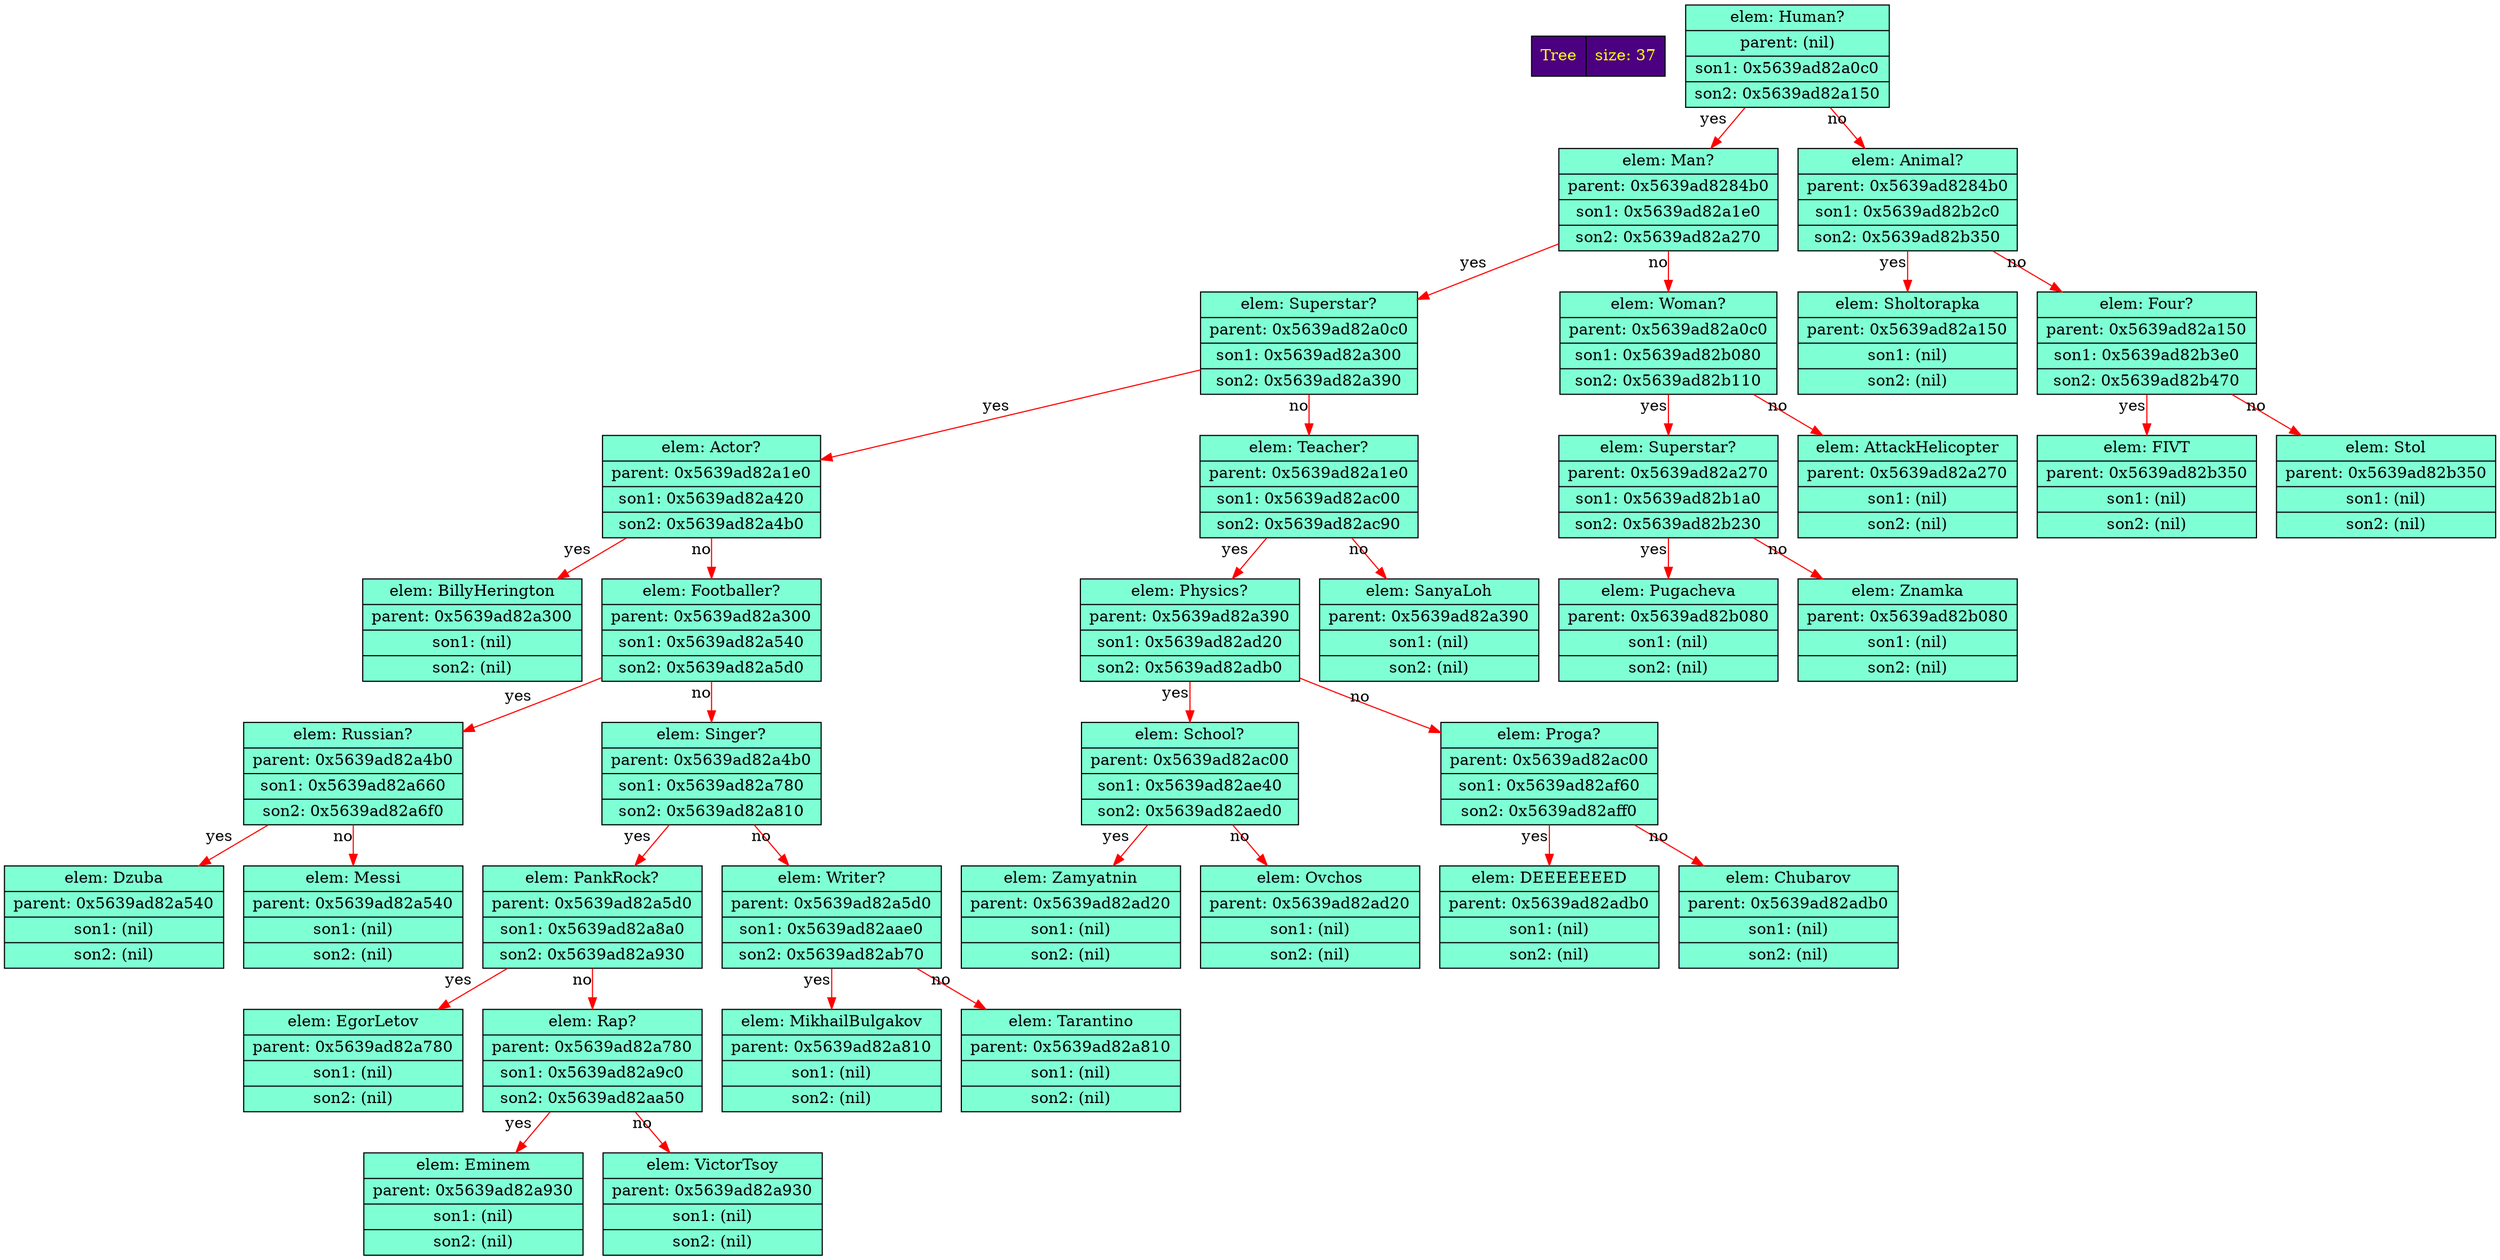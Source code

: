 digraph {
graph [dpi = 100]rankdir = TB;
node [ shape=record ];
Tree [label = "Tree|size: 37", style = "filled", rankdir = TB, fillcolor = "indigo", fontcolor = "yellow"];
struct0x5639ad8284b0 [
label = "{<data>elem: Human?|<parent>parent: (nil)|<son1>son1: 0x5639ad82a0c0|<son2>son2: 0x5639ad82a150}", style = "filled", color = "black", fillcolor = "aquamarine" 
];
struct0x5639ad82a0c0 [
label = "{<data>elem: Man?|<parent>parent: 0x5639ad8284b0|<son1>son1: 0x5639ad82a1e0|<son2>son2: 0x5639ad82a270}", style = "filled", color = "black", fillcolor = "aquamarine" 
];
struct0x5639ad8284b0 -> struct0x5639ad82a0c0 [xlabel = "yes" weight=900 constraint=true color=red];
struct0x5639ad82a1e0 [
label = "{<data>elem: Superstar?|<parent>parent: 0x5639ad82a0c0|<son1>son1: 0x5639ad82a300|<son2>son2: 0x5639ad82a390}", style = "filled", color = "black", fillcolor = "aquamarine" 
];
struct0x5639ad82a0c0 -> struct0x5639ad82a1e0 [xlabel = "yes" weight=900 constraint=true color=red];
struct0x5639ad82a300 [
label = "{<data>elem: Actor?|<parent>parent: 0x5639ad82a1e0|<son1>son1: 0x5639ad82a420|<son2>son2: 0x5639ad82a4b0}", style = "filled", color = "black", fillcolor = "aquamarine" 
];
struct0x5639ad82a1e0 -> struct0x5639ad82a300 [xlabel = "yes" weight=900 constraint=true color=red];
struct0x5639ad82a420 [
label = "{<data>elem: BillyHerington|<parent>parent: 0x5639ad82a300|<son1>son1: (nil)|<son2>son2: (nil)}", style = "filled", color = "black", fillcolor = "aquamarine" 
];
struct0x5639ad82a300 -> struct0x5639ad82a420 [xlabel = "yes" weight=900 constraint=true color=red];
struct0x5639ad82a4b0 [
label = "{<data>elem: Footballer?|<parent>parent: 0x5639ad82a300|<son1>son1: 0x5639ad82a540|<son2>son2: 0x5639ad82a5d0}", style = "filled", color = "black", fillcolor = "aquamarine" 
];
struct0x5639ad82a300 -> struct0x5639ad82a4b0 [xlabel = "no" weight=900 constraint=true color=red];
struct0x5639ad82a540 [
label = "{<data>elem: Russian?|<parent>parent: 0x5639ad82a4b0|<son1>son1: 0x5639ad82a660|<son2>son2: 0x5639ad82a6f0}", style = "filled", color = "black", fillcolor = "aquamarine" 
];
struct0x5639ad82a4b0 -> struct0x5639ad82a540 [xlabel = "yes" weight=900 constraint=true color=red];
struct0x5639ad82a660 [
label = "{<data>elem: Dzuba|<parent>parent: 0x5639ad82a540|<son1>son1: (nil)|<son2>son2: (nil)}", style = "filled", color = "black", fillcolor = "aquamarine" 
];
struct0x5639ad82a540 -> struct0x5639ad82a660 [xlabel = "yes" weight=900 constraint=true color=red];
struct0x5639ad82a6f0 [
label = "{<data>elem: Messi|<parent>parent: 0x5639ad82a540|<son1>son1: (nil)|<son2>son2: (nil)}", style = "filled", color = "black", fillcolor = "aquamarine" 
];
struct0x5639ad82a540 -> struct0x5639ad82a6f0 [xlabel = "no" weight=900 constraint=true color=red];
struct0x5639ad82a5d0 [
label = "{<data>elem: Singer?|<parent>parent: 0x5639ad82a4b0|<son1>son1: 0x5639ad82a780|<son2>son2: 0x5639ad82a810}", style = "filled", color = "black", fillcolor = "aquamarine" 
];
struct0x5639ad82a4b0 -> struct0x5639ad82a5d0 [xlabel = "no" weight=900 constraint=true color=red];
struct0x5639ad82a780 [
label = "{<data>elem: PankRock?|<parent>parent: 0x5639ad82a5d0|<son1>son1: 0x5639ad82a8a0|<son2>son2: 0x5639ad82a930}", style = "filled", color = "black", fillcolor = "aquamarine" 
];
struct0x5639ad82a5d0 -> struct0x5639ad82a780 [xlabel = "yes" weight=900 constraint=true color=red];
struct0x5639ad82a8a0 [
label = "{<data>elem: EgorLetov|<parent>parent: 0x5639ad82a780|<son1>son1: (nil)|<son2>son2: (nil)}", style = "filled", color = "black", fillcolor = "aquamarine" 
];
struct0x5639ad82a780 -> struct0x5639ad82a8a0 [xlabel = "yes" weight=900 constraint=true color=red];
struct0x5639ad82a930 [
label = "{<data>elem: Rap?|<parent>parent: 0x5639ad82a780|<son1>son1: 0x5639ad82a9c0|<son2>son2: 0x5639ad82aa50}", style = "filled", color = "black", fillcolor = "aquamarine" 
];
struct0x5639ad82a780 -> struct0x5639ad82a930 [xlabel = "no" weight=900 constraint=true color=red];
struct0x5639ad82a9c0 [
label = "{<data>elem: Eminem|<parent>parent: 0x5639ad82a930|<son1>son1: (nil)|<son2>son2: (nil)}", style = "filled", color = "black", fillcolor = "aquamarine" 
];
struct0x5639ad82a930 -> struct0x5639ad82a9c0 [xlabel = "yes" weight=900 constraint=true color=red];
struct0x5639ad82aa50 [
label = "{<data>elem: VictorTsoy|<parent>parent: 0x5639ad82a930|<son1>son1: (nil)|<son2>son2: (nil)}", style = "filled", color = "black", fillcolor = "aquamarine" 
];
struct0x5639ad82a930 -> struct0x5639ad82aa50 [xlabel = "no" weight=900 constraint=true color=red];
struct0x5639ad82a810 [
label = "{<data>elem: Writer?|<parent>parent: 0x5639ad82a5d0|<son1>son1: 0x5639ad82aae0|<son2>son2: 0x5639ad82ab70}", style = "filled", color = "black", fillcolor = "aquamarine" 
];
struct0x5639ad82a5d0 -> struct0x5639ad82a810 [xlabel = "no" weight=900 constraint=true color=red];
struct0x5639ad82aae0 [
label = "{<data>elem: MikhailBulgakov|<parent>parent: 0x5639ad82a810|<son1>son1: (nil)|<son2>son2: (nil)}", style = "filled", color = "black", fillcolor = "aquamarine" 
];
struct0x5639ad82a810 -> struct0x5639ad82aae0 [xlabel = "yes" weight=900 constraint=true color=red];
struct0x5639ad82ab70 [
label = "{<data>elem: Tarantino|<parent>parent: 0x5639ad82a810|<son1>son1: (nil)|<son2>son2: (nil)}", style = "filled", color = "black", fillcolor = "aquamarine" 
];
struct0x5639ad82a810 -> struct0x5639ad82ab70 [xlabel = "no" weight=900 constraint=true color=red];
struct0x5639ad82a390 [
label = "{<data>elem: Teacher?|<parent>parent: 0x5639ad82a1e0|<son1>son1: 0x5639ad82ac00|<son2>son2: 0x5639ad82ac90}", style = "filled", color = "black", fillcolor = "aquamarine" 
];
struct0x5639ad82a1e0 -> struct0x5639ad82a390 [xlabel = "no" weight=900 constraint=true color=red];
struct0x5639ad82ac00 [
label = "{<data>elem: Physics?|<parent>parent: 0x5639ad82a390|<son1>son1: 0x5639ad82ad20|<son2>son2: 0x5639ad82adb0}", style = "filled", color = "black", fillcolor = "aquamarine" 
];
struct0x5639ad82a390 -> struct0x5639ad82ac00 [xlabel = "yes" weight=900 constraint=true color=red];
struct0x5639ad82ad20 [
label = "{<data>elem: School?|<parent>parent: 0x5639ad82ac00|<son1>son1: 0x5639ad82ae40|<son2>son2: 0x5639ad82aed0}", style = "filled", color = "black", fillcolor = "aquamarine" 
];
struct0x5639ad82ac00 -> struct0x5639ad82ad20 [xlabel = "yes" weight=900 constraint=true color=red];
struct0x5639ad82ae40 [
label = "{<data>elem: Zamyatnin|<parent>parent: 0x5639ad82ad20|<son1>son1: (nil)|<son2>son2: (nil)}", style = "filled", color = "black", fillcolor = "aquamarine" 
];
struct0x5639ad82ad20 -> struct0x5639ad82ae40 [xlabel = "yes" weight=900 constraint=true color=red];
struct0x5639ad82aed0 [
label = "{<data>elem: Ovchos|<parent>parent: 0x5639ad82ad20|<son1>son1: (nil)|<son2>son2: (nil)}", style = "filled", color = "black", fillcolor = "aquamarine" 
];
struct0x5639ad82ad20 -> struct0x5639ad82aed0 [xlabel = "no" weight=900 constraint=true color=red];
struct0x5639ad82adb0 [
label = "{<data>elem: Proga?|<parent>parent: 0x5639ad82ac00|<son1>son1: 0x5639ad82af60|<son2>son2: 0x5639ad82aff0}", style = "filled", color = "black", fillcolor = "aquamarine" 
];
struct0x5639ad82ac00 -> struct0x5639ad82adb0 [xlabel = "no" weight=900 constraint=true color=red];
struct0x5639ad82af60 [
label = "{<data>elem: DEEEEEEED|<parent>parent: 0x5639ad82adb0|<son1>son1: (nil)|<son2>son2: (nil)}", style = "filled", color = "black", fillcolor = "aquamarine" 
];
struct0x5639ad82adb0 -> struct0x5639ad82af60 [xlabel = "yes" weight=900 constraint=true color=red];
struct0x5639ad82aff0 [
label = "{<data>elem: Chubarov|<parent>parent: 0x5639ad82adb0|<son1>son1: (nil)|<son2>son2: (nil)}", style = "filled", color = "black", fillcolor = "aquamarine" 
];
struct0x5639ad82adb0 -> struct0x5639ad82aff0 [xlabel = "no" weight=900 constraint=true color=red];
struct0x5639ad82ac90 [
label = "{<data>elem: SanyaLoh|<parent>parent: 0x5639ad82a390|<son1>son1: (nil)|<son2>son2: (nil)}", style = "filled", color = "black", fillcolor = "aquamarine" 
];
struct0x5639ad82a390 -> struct0x5639ad82ac90 [xlabel = "no" weight=900 constraint=true color=red];
struct0x5639ad82a270 [
label = "{<data>elem: Woman?|<parent>parent: 0x5639ad82a0c0|<son1>son1: 0x5639ad82b080|<son2>son2: 0x5639ad82b110}", style = "filled", color = "black", fillcolor = "aquamarine" 
];
struct0x5639ad82a0c0 -> struct0x5639ad82a270 [xlabel = "no" weight=900 constraint=true color=red];
struct0x5639ad82b080 [
label = "{<data>elem: Superstar?|<parent>parent: 0x5639ad82a270|<son1>son1: 0x5639ad82b1a0|<son2>son2: 0x5639ad82b230}", style = "filled", color = "black", fillcolor = "aquamarine" 
];
struct0x5639ad82a270 -> struct0x5639ad82b080 [xlabel = "yes" weight=900 constraint=true color=red];
struct0x5639ad82b1a0 [
label = "{<data>elem: Pugacheva|<parent>parent: 0x5639ad82b080|<son1>son1: (nil)|<son2>son2: (nil)}", style = "filled", color = "black", fillcolor = "aquamarine" 
];
struct0x5639ad82b080 -> struct0x5639ad82b1a0 [xlabel = "yes" weight=900 constraint=true color=red];
struct0x5639ad82b230 [
label = "{<data>elem: Znamka|<parent>parent: 0x5639ad82b080|<son1>son1: (nil)|<son2>son2: (nil)}", style = "filled", color = "black", fillcolor = "aquamarine" 
];
struct0x5639ad82b080 -> struct0x5639ad82b230 [xlabel = "no" weight=900 constraint=true color=red];
struct0x5639ad82b110 [
label = "{<data>elem: AttackHelicopter|<parent>parent: 0x5639ad82a270|<son1>son1: (nil)|<son2>son2: (nil)}", style = "filled", color = "black", fillcolor = "aquamarine" 
];
struct0x5639ad82a270 -> struct0x5639ad82b110 [xlabel = "no" weight=900 constraint=true color=red];
struct0x5639ad82a150 [
label = "{<data>elem: Animal?|<parent>parent: 0x5639ad8284b0|<son1>son1: 0x5639ad82b2c0|<son2>son2: 0x5639ad82b350}", style = "filled", color = "black", fillcolor = "aquamarine" 
];
struct0x5639ad8284b0 -> struct0x5639ad82a150 [xlabel = "no" weight=900 constraint=true color=red];
struct0x5639ad82b2c0 [
label = "{<data>elem: Sholtorapka|<parent>parent: 0x5639ad82a150|<son1>son1: (nil)|<son2>son2: (nil)}", style = "filled", color = "black", fillcolor = "aquamarine" 
];
struct0x5639ad82a150 -> struct0x5639ad82b2c0 [xlabel = "yes" weight=900 constraint=true color=red];
struct0x5639ad82b350 [
label = "{<data>elem: Four?|<parent>parent: 0x5639ad82a150|<son1>son1: 0x5639ad82b3e0|<son2>son2: 0x5639ad82b470}", style = "filled", color = "black", fillcolor = "aquamarine" 
];
struct0x5639ad82a150 -> struct0x5639ad82b350 [xlabel = "no" weight=900 constraint=true color=red];
struct0x5639ad82b3e0 [
label = "{<data>elem: FIVT|<parent>parent: 0x5639ad82b350|<son1>son1: (nil)|<son2>son2: (nil)}", style = "filled", color = "black", fillcolor = "aquamarine" 
];
struct0x5639ad82b350 -> struct0x5639ad82b3e0 [xlabel = "yes" weight=900 constraint=true color=red];
struct0x5639ad82b470 [
label = "{<data>elem: Stol|<parent>parent: 0x5639ad82b350|<son1>son1: (nil)|<son2>son2: (nil)}", style = "filled", color = "black", fillcolor = "aquamarine" 
];
struct0x5639ad82b350 -> struct0x5639ad82b470 [xlabel = "no" weight=900 constraint=true color=red];
}